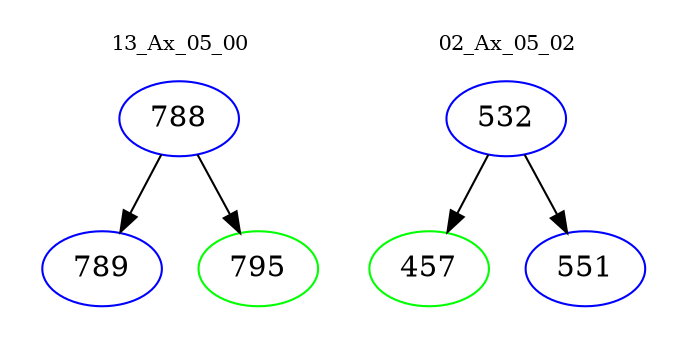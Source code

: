 digraph{
subgraph cluster_0 {
color = white
label = "13_Ax_05_00";
fontsize=10;
T0_788 [label="788", color="blue"]
T0_788 -> T0_789 [color="black"]
T0_789 [label="789", color="blue"]
T0_788 -> T0_795 [color="black"]
T0_795 [label="795", color="green"]
}
subgraph cluster_1 {
color = white
label = "02_Ax_05_02";
fontsize=10;
T1_532 [label="532", color="blue"]
T1_532 -> T1_457 [color="black"]
T1_457 [label="457", color="green"]
T1_532 -> T1_551 [color="black"]
T1_551 [label="551", color="blue"]
}
}
